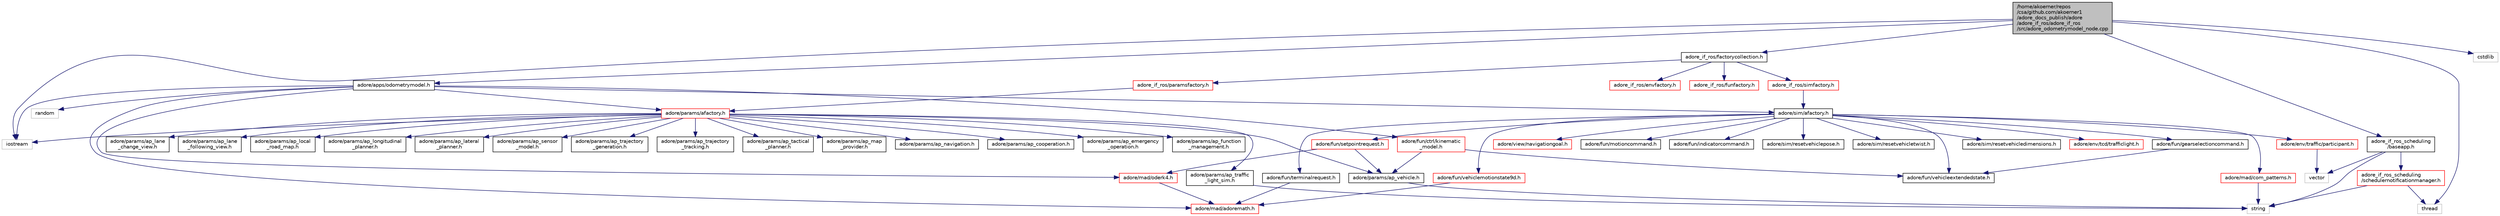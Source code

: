 digraph "/home/akoerner/repos/csa/github.com/akoerner1/adore_docs_publish/adore/adore_if_ros/adore_if_ros/src/adore_odometrymodel_node.cpp"
{
 // LATEX_PDF_SIZE
  edge [fontname="Helvetica",fontsize="10",labelfontname="Helvetica",labelfontsize="10"];
  node [fontname="Helvetica",fontsize="10",shape=record];
  Node1 [label="/home/akoerner/repos\l/csa/github.com/akoerner1\l/adore_docs_publish/adore\l/adore_if_ros/adore_if_ros\l/src/adore_odometrymodel_node.cpp",height=0.2,width=0.4,color="black", fillcolor="grey75", style="filled", fontcolor="black",tooltip=" "];
  Node1 -> Node2 [color="midnightblue",fontsize="10",style="solid",fontname="Helvetica"];
  Node2 [label="adore/apps/odometrymodel.h",height=0.2,width=0.4,color="black", fillcolor="white", style="filled",URL="$odometrymodel_8h.html",tooltip=" "];
  Node2 -> Node3 [color="midnightblue",fontsize="10",style="solid",fontname="Helvetica"];
  Node3 [label="adore/sim/afactory.h",height=0.2,width=0.4,color="black", fillcolor="white", style="filled",URL="$sim_2include_2adore_2sim_2afactory_8h.html",tooltip=" "];
  Node3 -> Node4 [color="midnightblue",fontsize="10",style="solid",fontname="Helvetica"];
  Node4 [label="adore/mad/com_patterns.h",height=0.2,width=0.4,color="red", fillcolor="white", style="filled",URL="$com__patterns_8h.html",tooltip=" "];
  Node4 -> Node6 [color="midnightblue",fontsize="10",style="solid",fontname="Helvetica"];
  Node6 [label="string",height=0.2,width=0.4,color="grey75", fillcolor="white", style="filled",tooltip=" "];
  Node3 -> Node7 [color="midnightblue",fontsize="10",style="solid",fontname="Helvetica"];
  Node7 [label="adore/view/navigationgoal.h",height=0.2,width=0.4,color="red", fillcolor="white", style="filled",URL="$navigationgoal_8h.html",tooltip=" "];
  Node3 -> Node9 [color="midnightblue",fontsize="10",style="solid",fontname="Helvetica"];
  Node9 [label="adore/fun/setpointrequest.h",height=0.2,width=0.4,color="red", fillcolor="white", style="filled",URL="$setpointrequest_8h.html",tooltip=" "];
  Node9 -> Node18 [color="midnightblue",fontsize="10",style="solid",fontname="Helvetica"];
  Node18 [label="adore/mad/oderk4.h",height=0.2,width=0.4,color="red", fillcolor="white", style="filled",URL="$oderk4_8h.html",tooltip=" "];
  Node18 -> Node12 [color="midnightblue",fontsize="10",style="solid",fontname="Helvetica"];
  Node12 [label="adore/mad/adoremath.h",height=0.2,width=0.4,color="red", fillcolor="white", style="filled",URL="$adoremath_8h.html",tooltip=" "];
  Node9 -> Node43 [color="midnightblue",fontsize="10",style="solid",fontname="Helvetica"];
  Node43 [label="adore/params/ap_vehicle.h",height=0.2,width=0.4,color="black", fillcolor="white", style="filled",URL="$ap__vehicle_8h.html",tooltip=" "];
  Node43 -> Node6 [color="midnightblue",fontsize="10",style="solid",fontname="Helvetica"];
  Node3 -> Node45 [color="midnightblue",fontsize="10",style="solid",fontname="Helvetica"];
  Node45 [label="adore/fun/terminalrequest.h",height=0.2,width=0.4,color="black", fillcolor="white", style="filled",URL="$terminalrequest_8h.html",tooltip=" "];
  Node45 -> Node12 [color="midnightblue",fontsize="10",style="solid",fontname="Helvetica"];
  Node3 -> Node46 [color="midnightblue",fontsize="10",style="solid",fontname="Helvetica"];
  Node46 [label="adore/fun/motioncommand.h",height=0.2,width=0.4,color="black", fillcolor="white", style="filled",URL="$motioncommand_8h.html",tooltip=" "];
  Node3 -> Node47 [color="midnightblue",fontsize="10",style="solid",fontname="Helvetica"];
  Node47 [label="adore/fun/gearselectioncommand.h",height=0.2,width=0.4,color="black", fillcolor="white", style="filled",URL="$gearselectioncommand_8h.html",tooltip=" "];
  Node47 -> Node44 [color="midnightblue",fontsize="10",style="solid",fontname="Helvetica"];
  Node44 [label="adore/fun/vehicleextendedstate.h",height=0.2,width=0.4,color="black", fillcolor="white", style="filled",URL="$vehicleextendedstate_8h.html",tooltip=" "];
  Node3 -> Node48 [color="midnightblue",fontsize="10",style="solid",fontname="Helvetica"];
  Node48 [label="adore/fun/indicatorcommand.h",height=0.2,width=0.4,color="black", fillcolor="white", style="filled",URL="$indicatorcommand_8h.html",tooltip=" "];
  Node3 -> Node16 [color="midnightblue",fontsize="10",style="solid",fontname="Helvetica"];
  Node16 [label="adore/fun/vehiclemotionstate9d.h",height=0.2,width=0.4,color="red", fillcolor="white", style="filled",URL="$fun_2include_2adore_2fun_2vehiclemotionstate9d_8h.html",tooltip=" "];
  Node16 -> Node12 [color="midnightblue",fontsize="10",style="solid",fontname="Helvetica"];
  Node3 -> Node44 [color="midnightblue",fontsize="10",style="solid",fontname="Helvetica"];
  Node3 -> Node49 [color="midnightblue",fontsize="10",style="solid",fontname="Helvetica"];
  Node49 [label="adore/sim/resetvehiclepose.h",height=0.2,width=0.4,color="black", fillcolor="white", style="filled",URL="$resetvehiclepose_8h.html",tooltip=" "];
  Node3 -> Node50 [color="midnightblue",fontsize="10",style="solid",fontname="Helvetica"];
  Node50 [label="adore/sim/resetvehicletwist.h",height=0.2,width=0.4,color="black", fillcolor="white", style="filled",URL="$resetvehicletwist_8h.html",tooltip=" "];
  Node3 -> Node51 [color="midnightblue",fontsize="10",style="solid",fontname="Helvetica"];
  Node51 [label="adore/sim/resetvehicledimensions.h",height=0.2,width=0.4,color="black", fillcolor="white", style="filled",URL="$resetvehicledimensions_8h.html",tooltip=" "];
  Node3 -> Node52 [color="midnightblue",fontsize="10",style="solid",fontname="Helvetica"];
  Node52 [label="adore/env/traffic/participant.h",height=0.2,width=0.4,color="red", fillcolor="white", style="filled",URL="$participant_8h.html",tooltip=" "];
  Node52 -> Node33 [color="midnightblue",fontsize="10",style="solid",fontname="Helvetica"];
  Node33 [label="vector",height=0.2,width=0.4,color="grey75", fillcolor="white", style="filled",tooltip=" "];
  Node3 -> Node54 [color="midnightblue",fontsize="10",style="solid",fontname="Helvetica"];
  Node54 [label="adore/env/tcd/trafficlight.h",height=0.2,width=0.4,color="red", fillcolor="white", style="filled",URL="$trafficlight_8h.html",tooltip=" "];
  Node2 -> Node61 [color="midnightblue",fontsize="10",style="solid",fontname="Helvetica"];
  Node61 [label="adore/params/afactory.h",height=0.2,width=0.4,color="red", fillcolor="white", style="filled",URL="$params_2include_2adore_2params_2afactory_8h.html",tooltip=" "];
  Node61 -> Node43 [color="midnightblue",fontsize="10",style="solid",fontname="Helvetica"];
  Node61 -> Node62 [color="midnightblue",fontsize="10",style="solid",fontname="Helvetica"];
  Node62 [label="adore/params/ap_trajectory\l_generation.h",height=0.2,width=0.4,color="black", fillcolor="white", style="filled",URL="$ap__trajectory__generation_8h.html",tooltip=" "];
  Node61 -> Node63 [color="midnightblue",fontsize="10",style="solid",fontname="Helvetica"];
  Node63 [label="adore/params/ap_trajectory\l_tracking.h",height=0.2,width=0.4,color="black", fillcolor="white", style="filled",URL="$ap__trajectory__tracking_8h.html",tooltip=" "];
  Node61 -> Node64 [color="midnightblue",fontsize="10",style="solid",fontname="Helvetica"];
  Node64 [label="adore/params/ap_tactical\l_planner.h",height=0.2,width=0.4,color="black", fillcolor="white", style="filled",URL="$ap__tactical__planner_8h.html",tooltip=" "];
  Node61 -> Node65 [color="midnightblue",fontsize="10",style="solid",fontname="Helvetica"];
  Node65 [label="adore/params/ap_map\l_provider.h",height=0.2,width=0.4,color="black", fillcolor="white", style="filled",URL="$ap__map__provider_8h.html",tooltip=" "];
  Node61 -> Node66 [color="midnightblue",fontsize="10",style="solid",fontname="Helvetica"];
  Node66 [label="adore/params/ap_navigation.h",height=0.2,width=0.4,color="black", fillcolor="white", style="filled",URL="$ap__navigation_8h.html",tooltip=" "];
  Node61 -> Node67 [color="midnightblue",fontsize="10",style="solid",fontname="Helvetica"];
  Node67 [label="adore/params/ap_cooperation.h",height=0.2,width=0.4,color="black", fillcolor="white", style="filled",URL="$ap__cooperation_8h.html",tooltip=" "];
  Node61 -> Node68 [color="midnightblue",fontsize="10",style="solid",fontname="Helvetica"];
  Node68 [label="adore/params/ap_emergency\l_operation.h",height=0.2,width=0.4,color="black", fillcolor="white", style="filled",URL="$ap__emergency__operation_8h.html",tooltip=" "];
  Node61 -> Node69 [color="midnightblue",fontsize="10",style="solid",fontname="Helvetica"];
  Node69 [label="adore/params/ap_function\l_management.h",height=0.2,width=0.4,color="black", fillcolor="white", style="filled",URL="$ap__function__management_8h.html",tooltip=" "];
  Node61 -> Node70 [color="midnightblue",fontsize="10",style="solid",fontname="Helvetica"];
  Node70 [label="adore/params/ap_lane\l_change_view.h",height=0.2,width=0.4,color="black", fillcolor="white", style="filled",URL="$ap__lane__change__view_8h.html",tooltip=" "];
  Node61 -> Node71 [color="midnightblue",fontsize="10",style="solid",fontname="Helvetica"];
  Node71 [label="adore/params/ap_lane\l_following_view.h",height=0.2,width=0.4,color="black", fillcolor="white", style="filled",URL="$ap__lane__following__view_8h.html",tooltip=" "];
  Node61 -> Node72 [color="midnightblue",fontsize="10",style="solid",fontname="Helvetica"];
  Node72 [label="adore/params/ap_local\l_road_map.h",height=0.2,width=0.4,color="black", fillcolor="white", style="filled",URL="$ap__local__road__map_8h.html",tooltip=" "];
  Node61 -> Node73 [color="midnightblue",fontsize="10",style="solid",fontname="Helvetica"];
  Node73 [label="adore/params/ap_longitudinal\l_planner.h",height=0.2,width=0.4,color="black", fillcolor="white", style="filled",URL="$ap__longitudinal__planner_8h.html",tooltip=" "];
  Node61 -> Node74 [color="midnightblue",fontsize="10",style="solid",fontname="Helvetica"];
  Node74 [label="adore/params/ap_lateral\l_planner.h",height=0.2,width=0.4,color="black", fillcolor="white", style="filled",URL="$ap__lateral__planner_8h.html",tooltip=" "];
  Node61 -> Node75 [color="midnightblue",fontsize="10",style="solid",fontname="Helvetica"];
  Node75 [label="adore/params/ap_traffic\l_light_sim.h",height=0.2,width=0.4,color="black", fillcolor="white", style="filled",URL="$ap__traffic__light__sim_8h.html",tooltip=" "];
  Node75 -> Node6 [color="midnightblue",fontsize="10",style="solid",fontname="Helvetica"];
  Node61 -> Node76 [color="midnightblue",fontsize="10",style="solid",fontname="Helvetica"];
  Node76 [label="adore/params/ap_sensor\l_model.h",height=0.2,width=0.4,color="black", fillcolor="white", style="filled",URL="$ap__sensor__model_8h.html",tooltip=" "];
  Node61 -> Node31 [color="midnightblue",fontsize="10",style="solid",fontname="Helvetica"];
  Node31 [label="iostream",height=0.2,width=0.4,color="grey75", fillcolor="white", style="filled",tooltip=" "];
  Node2 -> Node18 [color="midnightblue",fontsize="10",style="solid",fontname="Helvetica"];
  Node2 -> Node12 [color="midnightblue",fontsize="10",style="solid",fontname="Helvetica"];
  Node2 -> Node82 [color="midnightblue",fontsize="10",style="solid",fontname="Helvetica"];
  Node82 [label="adore/fun/ctrl/kinematic\l_model.h",height=0.2,width=0.4,color="red", fillcolor="white", style="filled",URL="$kinematic__model_8h.html",tooltip=" "];
  Node82 -> Node43 [color="midnightblue",fontsize="10",style="solid",fontname="Helvetica"];
  Node82 -> Node44 [color="midnightblue",fontsize="10",style="solid",fontname="Helvetica"];
  Node2 -> Node31 [color="midnightblue",fontsize="10",style="solid",fontname="Helvetica"];
  Node2 -> Node83 [color="midnightblue",fontsize="10",style="solid",fontname="Helvetica"];
  Node83 [label="random",height=0.2,width=0.4,color="grey75", fillcolor="white", style="filled",tooltip=" "];
  Node1 -> Node31 [color="midnightblue",fontsize="10",style="solid",fontname="Helvetica"];
  Node1 -> Node84 [color="midnightblue",fontsize="10",style="solid",fontname="Helvetica"];
  Node84 [label="thread",height=0.2,width=0.4,color="grey75", fillcolor="white", style="filled",tooltip=" "];
  Node1 -> Node85 [color="midnightblue",fontsize="10",style="solid",fontname="Helvetica"];
  Node85 [label="cstdlib",height=0.2,width=0.4,color="grey75", fillcolor="white", style="filled",tooltip=" "];
  Node1 -> Node86 [color="midnightblue",fontsize="10",style="solid",fontname="Helvetica"];
  Node86 [label="adore_if_ros_scheduling\l/baseapp.h",height=0.2,width=0.4,color="black", fillcolor="white", style="filled",URL="$baseapp_8h.html",tooltip=" "];
  Node86 -> Node87 [color="midnightblue",fontsize="10",style="solid",fontname="Helvetica"];
  Node87 [label="adore_if_ros_scheduling\l/schedulernotificationmanager.h",height=0.2,width=0.4,color="red", fillcolor="white", style="filled",URL="$schedulernotificationmanager_8h.html",tooltip=" "];
  Node87 -> Node6 [color="midnightblue",fontsize="10",style="solid",fontname="Helvetica"];
  Node87 -> Node84 [color="midnightblue",fontsize="10",style="solid",fontname="Helvetica"];
  Node86 -> Node6 [color="midnightblue",fontsize="10",style="solid",fontname="Helvetica"];
  Node86 -> Node33 [color="midnightblue",fontsize="10",style="solid",fontname="Helvetica"];
  Node1 -> Node97 [color="midnightblue",fontsize="10",style="solid",fontname="Helvetica"];
  Node97 [label="adore_if_ros/factorycollection.h",height=0.2,width=0.4,color="black", fillcolor="white", style="filled",URL="$factorycollection_8h.html",tooltip=" "];
  Node97 -> Node98 [color="midnightblue",fontsize="10",style="solid",fontname="Helvetica"];
  Node98 [label="adore_if_ros/simfactory.h",height=0.2,width=0.4,color="red", fillcolor="white", style="filled",URL="$simfactory_8h.html",tooltip=" "];
  Node98 -> Node3 [color="midnightblue",fontsize="10",style="solid",fontname="Helvetica"];
  Node97 -> Node148 [color="midnightblue",fontsize="10",style="solid",fontname="Helvetica"];
  Node148 [label="adore_if_ros/envfactory.h",height=0.2,width=0.4,color="red", fillcolor="white", style="filled",URL="$envfactory_8h.html",tooltip=" "];
  Node97 -> Node224 [color="midnightblue",fontsize="10",style="solid",fontname="Helvetica"];
  Node224 [label="adore_if_ros/paramsfactory.h",height=0.2,width=0.4,color="red", fillcolor="white", style="filled",URL="$paramsfactory_8h.html",tooltip=" "];
  Node224 -> Node61 [color="midnightblue",fontsize="10",style="solid",fontname="Helvetica"];
  Node97 -> Node246 [color="midnightblue",fontsize="10",style="solid",fontname="Helvetica"];
  Node246 [label="adore_if_ros/funfactory.h",height=0.2,width=0.4,color="red", fillcolor="white", style="filled",URL="$funfactory_8h.html",tooltip=" "];
}
